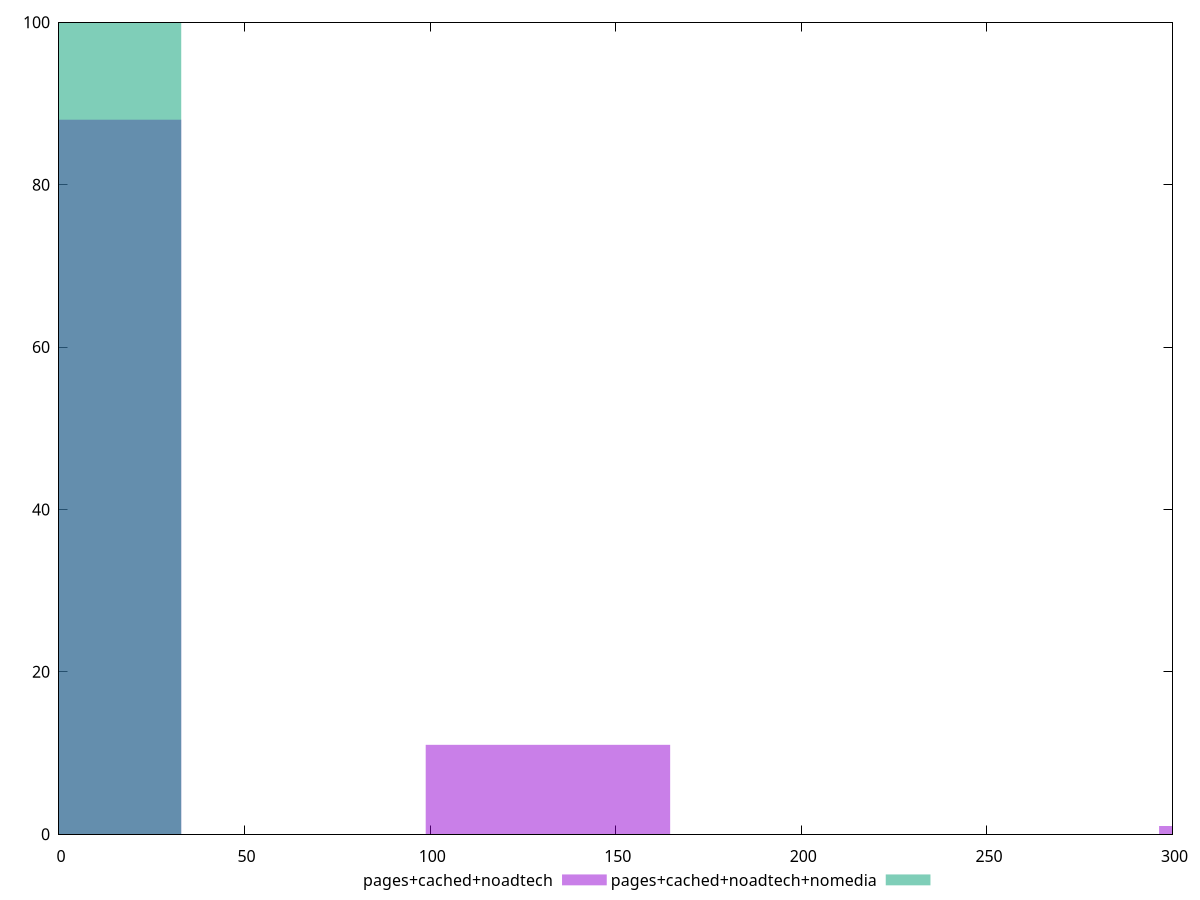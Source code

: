 reset

$pagesCachedNoadtech <<EOF
0 88
131.72824538081687 11
329.32061345204215 1
EOF

$pagesCachedNoadtechNomedia <<EOF
0 100
EOF

set key outside below
set boxwidth 65.86412269040844
set xrange [0:300]
set yrange [0:100]
set trange [0:100]
set style fill transparent solid 0.5 noborder
set terminal svg size 640, 500 enhanced background rgb 'white'
set output "report_00026_2021-02-22T21:38:55.199Z/unminified-javascript/comparison/histogram/2_vs_3.svg"

plot $pagesCachedNoadtech title "pages+cached+noadtech" with boxes, \
     $pagesCachedNoadtechNomedia title "pages+cached+noadtech+nomedia" with boxes

reset
